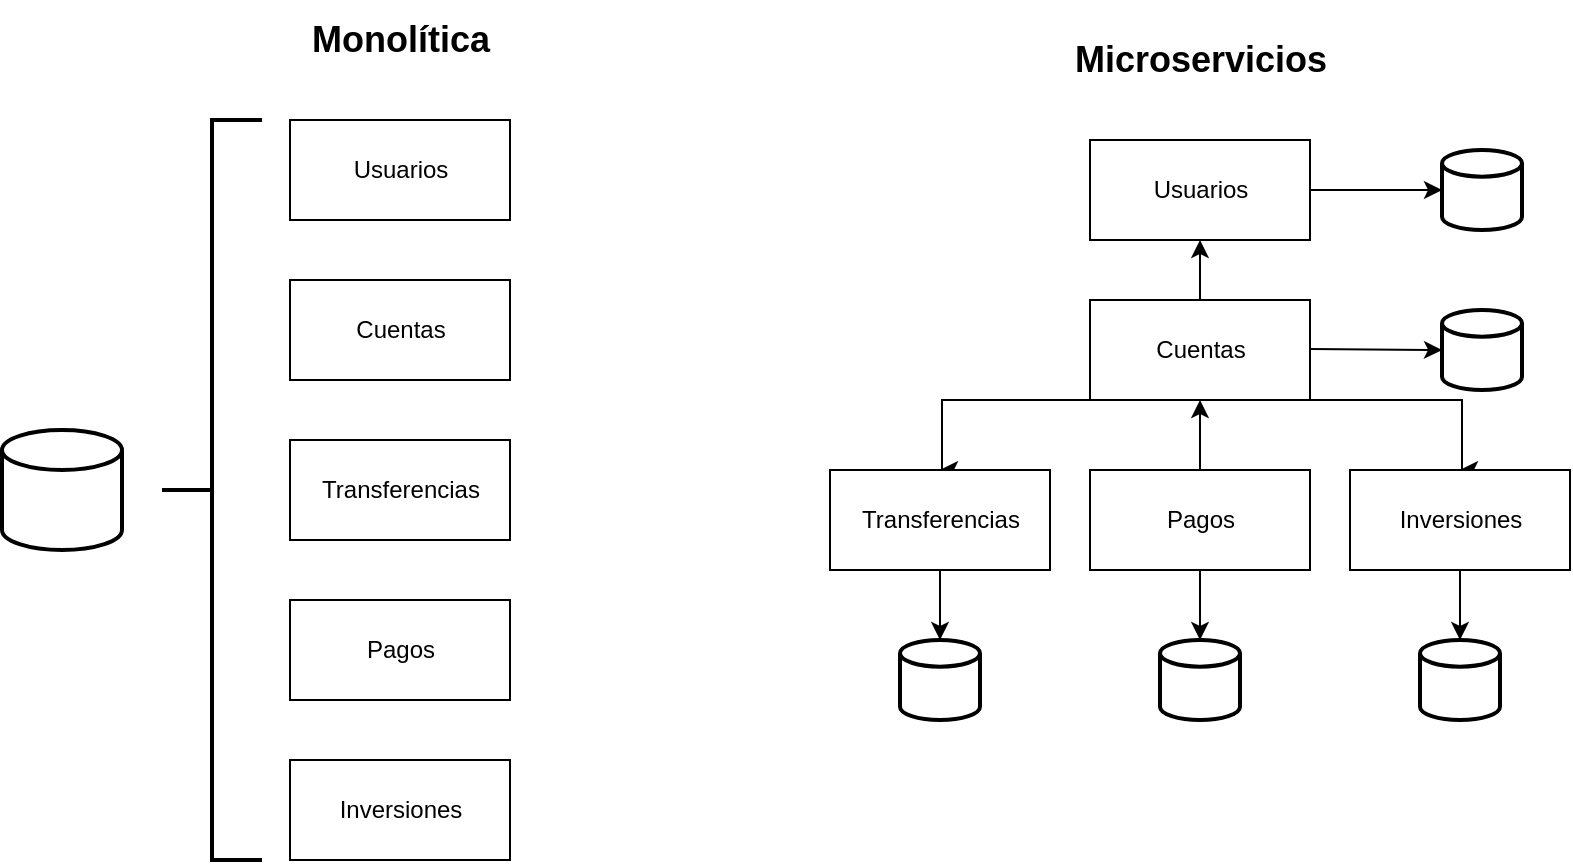 <mxfile version="20.8.20" type="github">
  <diagram name="Página-1" id="YKQ8snT7FA2j6HM4DcRr">
    <mxGraphModel dx="1707" dy="470" grid="1" gridSize="10" guides="1" tooltips="1" connect="1" arrows="1" fold="1" page="1" pageScale="1" pageWidth="827" pageHeight="1169" math="0" shadow="0">
      <root>
        <mxCell id="0" />
        <mxCell id="1" parent="0" />
        <mxCell id="5EDTr2YVzU8jAxA2cnTw-1" value="&lt;div&gt;Usuarios&lt;/div&gt;" style="html=1;" vertex="1" parent="1">
          <mxGeometry x="144" y="70" width="110" height="50" as="geometry" />
        </mxCell>
        <mxCell id="5EDTr2YVzU8jAxA2cnTw-2" value="&lt;div&gt;Cuentas&lt;/div&gt;" style="html=1;" vertex="1" parent="1">
          <mxGeometry x="144" y="150" width="110" height="50" as="geometry" />
        </mxCell>
        <mxCell id="5EDTr2YVzU8jAxA2cnTw-3" value="Transferencias" style="html=1;" vertex="1" parent="1">
          <mxGeometry x="144" y="230" width="110" height="50" as="geometry" />
        </mxCell>
        <mxCell id="5EDTr2YVzU8jAxA2cnTw-4" value="Pagos" style="html=1;" vertex="1" parent="1">
          <mxGeometry x="144" y="310" width="110" height="50" as="geometry" />
        </mxCell>
        <mxCell id="5EDTr2YVzU8jAxA2cnTw-5" value="Inversiones" style="html=1;" vertex="1" parent="1">
          <mxGeometry x="144" y="390" width="110" height="50" as="geometry" />
        </mxCell>
        <mxCell id="5EDTr2YVzU8jAxA2cnTw-6" value="" style="strokeWidth=2;html=1;shape=mxgraph.flowchart.database;whiteSpace=wrap;" vertex="1" parent="1">
          <mxGeometry y="225" width="60" height="60" as="geometry" />
        </mxCell>
        <mxCell id="5EDTr2YVzU8jAxA2cnTw-7" value="" style="strokeWidth=2;html=1;shape=mxgraph.flowchart.annotation_2;align=left;labelPosition=right;pointerEvents=1;" vertex="1" parent="1">
          <mxGeometry x="80" y="70" width="50" height="370" as="geometry" />
        </mxCell>
        <mxCell id="5EDTr2YVzU8jAxA2cnTw-8" value="Monolítica" style="text;html=1;align=center;verticalAlign=middle;resizable=0;points=[];autosize=1;strokeColor=none;fillColor=none;fontStyle=1;fontSize=18;" vertex="1" parent="1">
          <mxGeometry x="144" y="10" width="110" height="40" as="geometry" />
        </mxCell>
        <mxCell id="5EDTr2YVzU8jAxA2cnTw-9" value="&lt;div&gt;Usuarios&lt;/div&gt;" style="html=1;" vertex="1" parent="1">
          <mxGeometry x="544" y="80" width="110" height="50" as="geometry" />
        </mxCell>
        <mxCell id="5EDTr2YVzU8jAxA2cnTw-27" style="edgeStyle=orthogonalEdgeStyle;rounded=0;orthogonalLoop=1;jettySize=auto;html=1;fontSize=18;" edge="1" parent="1" source="5EDTr2YVzU8jAxA2cnTw-10" target="5EDTr2YVzU8jAxA2cnTw-9">
          <mxGeometry relative="1" as="geometry" />
        </mxCell>
        <mxCell id="5EDTr2YVzU8jAxA2cnTw-28" style="edgeStyle=orthogonalEdgeStyle;rounded=0;orthogonalLoop=1;jettySize=auto;html=1;fontSize=18;exitX=0;exitY=1;exitDx=0;exitDy=0;entryX=0.5;entryY=0;entryDx=0;entryDy=0;" edge="1" parent="1" source="5EDTr2YVzU8jAxA2cnTw-10" target="5EDTr2YVzU8jAxA2cnTw-11">
          <mxGeometry relative="1" as="geometry">
            <mxPoint x="540" y="210" as="sourcePoint" />
            <mxPoint x="430" y="200" as="targetPoint" />
            <Array as="points">
              <mxPoint x="470" y="210" />
            </Array>
          </mxGeometry>
        </mxCell>
        <mxCell id="5EDTr2YVzU8jAxA2cnTw-30" style="edgeStyle=orthogonalEdgeStyle;rounded=0;orthogonalLoop=1;jettySize=auto;html=1;entryX=0.5;entryY=0;entryDx=0;entryDy=0;fontSize=18;exitX=1;exitY=1;exitDx=0;exitDy=0;" edge="1" parent="1" source="5EDTr2YVzU8jAxA2cnTw-10" target="5EDTr2YVzU8jAxA2cnTw-13">
          <mxGeometry relative="1" as="geometry">
            <Array as="points">
              <mxPoint x="730" y="210" />
            </Array>
          </mxGeometry>
        </mxCell>
        <mxCell id="5EDTr2YVzU8jAxA2cnTw-10" value="&lt;div&gt;Cuentas&lt;/div&gt;" style="html=1;" vertex="1" parent="1">
          <mxGeometry x="544" y="160" width="110" height="50" as="geometry" />
        </mxCell>
        <mxCell id="5EDTr2YVzU8jAxA2cnTw-11" value="Transferencias" style="html=1;" vertex="1" parent="1">
          <mxGeometry x="414" y="245" width="110" height="50" as="geometry" />
        </mxCell>
        <mxCell id="5EDTr2YVzU8jAxA2cnTw-32" style="edgeStyle=orthogonalEdgeStyle;rounded=0;orthogonalLoop=1;jettySize=auto;html=1;entryX=0.5;entryY=1;entryDx=0;entryDy=0;fontSize=18;" edge="1" parent="1" source="5EDTr2YVzU8jAxA2cnTw-12" target="5EDTr2YVzU8jAxA2cnTw-10">
          <mxGeometry relative="1" as="geometry" />
        </mxCell>
        <mxCell id="5EDTr2YVzU8jAxA2cnTw-12" value="Pagos" style="html=1;" vertex="1" parent="1">
          <mxGeometry x="544" y="245" width="110" height="50" as="geometry" />
        </mxCell>
        <mxCell id="5EDTr2YVzU8jAxA2cnTw-13" value="Inversiones" style="html=1;" vertex="1" parent="1">
          <mxGeometry x="674" y="245" width="110" height="50" as="geometry" />
        </mxCell>
        <mxCell id="5EDTr2YVzU8jAxA2cnTw-14" value="" style="strokeWidth=2;html=1;shape=mxgraph.flowchart.database;whiteSpace=wrap;" vertex="1" parent="1">
          <mxGeometry x="720" y="85" width="40" height="40" as="geometry" />
        </mxCell>
        <mxCell id="5EDTr2YVzU8jAxA2cnTw-16" value="&lt;div&gt;Microservicios&lt;/div&gt;" style="text;html=1;align=center;verticalAlign=middle;resizable=0;points=[];autosize=1;strokeColor=none;fillColor=none;fontStyle=1;fontSize=18;" vertex="1" parent="1">
          <mxGeometry x="524" y="20" width="150" height="40" as="geometry" />
        </mxCell>
        <mxCell id="5EDTr2YVzU8jAxA2cnTw-17" value="" style="strokeWidth=2;html=1;shape=mxgraph.flowchart.database;whiteSpace=wrap;" vertex="1" parent="1">
          <mxGeometry x="720" y="165" width="40" height="40" as="geometry" />
        </mxCell>
        <mxCell id="5EDTr2YVzU8jAxA2cnTw-18" value="" style="strokeWidth=2;html=1;shape=mxgraph.flowchart.database;whiteSpace=wrap;" vertex="1" parent="1">
          <mxGeometry x="449" y="330" width="40" height="40" as="geometry" />
        </mxCell>
        <mxCell id="5EDTr2YVzU8jAxA2cnTw-19" value="" style="strokeWidth=2;html=1;shape=mxgraph.flowchart.database;whiteSpace=wrap;" vertex="1" parent="1">
          <mxGeometry x="579" y="330" width="40" height="40" as="geometry" />
        </mxCell>
        <mxCell id="5EDTr2YVzU8jAxA2cnTw-20" value="" style="strokeWidth=2;html=1;shape=mxgraph.flowchart.database;whiteSpace=wrap;" vertex="1" parent="1">
          <mxGeometry x="709" y="330" width="40" height="40" as="geometry" />
        </mxCell>
        <mxCell id="5EDTr2YVzU8jAxA2cnTw-22" value="" style="endArrow=classic;html=1;rounded=0;fontSize=18;entryX=0;entryY=0.5;entryDx=0;entryDy=0;exitX=1;exitY=0.5;exitDx=0;exitDy=0;entryPerimeter=0;" edge="1" parent="1" source="5EDTr2YVzU8jAxA2cnTw-9" target="5EDTr2YVzU8jAxA2cnTw-14">
          <mxGeometry width="50" height="50" relative="1" as="geometry">
            <mxPoint x="609" y="140" as="sourcePoint" />
            <mxPoint x="609" y="170" as="targetPoint" />
          </mxGeometry>
        </mxCell>
        <mxCell id="5EDTr2YVzU8jAxA2cnTw-23" value="" style="endArrow=classic;html=1;rounded=0;fontSize=18;entryX=0;entryY=0.5;entryDx=0;entryDy=0;exitX=1;exitY=0.5;exitDx=0;exitDy=0;entryPerimeter=0;" edge="1" parent="1" target="5EDTr2YVzU8jAxA2cnTw-17">
          <mxGeometry width="50" height="50" relative="1" as="geometry">
            <mxPoint x="654" y="184.5" as="sourcePoint" />
            <mxPoint x="720" y="184.5" as="targetPoint" />
          </mxGeometry>
        </mxCell>
        <mxCell id="5EDTr2YVzU8jAxA2cnTw-24" value="" style="endArrow=classic;html=1;rounded=0;fontSize=18;entryX=0.5;entryY=0;entryDx=0;entryDy=0;exitX=0.5;exitY=1;exitDx=0;exitDy=0;entryPerimeter=0;" edge="1" parent="1" source="5EDTr2YVzU8jAxA2cnTw-11" target="5EDTr2YVzU8jAxA2cnTw-18">
          <mxGeometry width="50" height="50" relative="1" as="geometry">
            <mxPoint x="654" y="264.5" as="sourcePoint" />
            <mxPoint x="720" y="264.5" as="targetPoint" />
          </mxGeometry>
        </mxCell>
        <mxCell id="5EDTr2YVzU8jAxA2cnTw-25" value="" style="endArrow=classic;html=1;rounded=0;fontSize=18;entryX=0.5;entryY=0;entryDx=0;entryDy=0;exitX=0.5;exitY=1;exitDx=0;exitDy=0;entryPerimeter=0;" edge="1" parent="1" source="5EDTr2YVzU8jAxA2cnTw-12" target="5EDTr2YVzU8jAxA2cnTw-19">
          <mxGeometry width="50" height="50" relative="1" as="geometry">
            <mxPoint x="654" y="344.5" as="sourcePoint" />
            <mxPoint x="720" y="344.5" as="targetPoint" />
          </mxGeometry>
        </mxCell>
        <mxCell id="5EDTr2YVzU8jAxA2cnTw-26" value="" style="endArrow=classic;html=1;rounded=0;fontSize=18;entryX=0.5;entryY=0;entryDx=0;entryDy=0;entryPerimeter=0;exitX=0.5;exitY=1;exitDx=0;exitDy=0;" edge="1" parent="1" source="5EDTr2YVzU8jAxA2cnTw-13" target="5EDTr2YVzU8jAxA2cnTw-20">
          <mxGeometry width="50" height="50" relative="1" as="geometry">
            <mxPoint x="690" y="310" as="sourcePoint" />
            <mxPoint x="710" y="430" as="targetPoint" />
          </mxGeometry>
        </mxCell>
      </root>
    </mxGraphModel>
  </diagram>
</mxfile>
